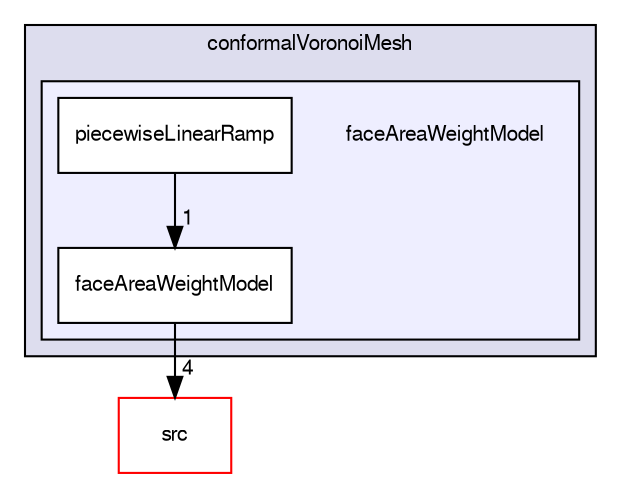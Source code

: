 digraph "applications/utilities/mesh/generation/foamyHexMesh/conformalVoronoiMesh/faceAreaWeightModel" {
  bgcolor=transparent;
  compound=true
  node [ fontsize="10", fontname="FreeSans"];
  edge [ labelfontsize="10", labelfontname="FreeSans"];
  subgraph clusterdir_a00a19acf326fc72ff321e146413b4fa {
    graph [ bgcolor="#ddddee", pencolor="black", label="conformalVoronoiMesh" fontname="FreeSans", fontsize="10", URL="dir_a00a19acf326fc72ff321e146413b4fa.html"]
  subgraph clusterdir_5268f2f1cc3735364f45cf7165d6904e {
    graph [ bgcolor="#eeeeff", pencolor="black", label="" URL="dir_5268f2f1cc3735364f45cf7165d6904e.html"];
    dir_5268f2f1cc3735364f45cf7165d6904e [shape=plaintext label="faceAreaWeightModel"];
    dir_68567fec82e3168159d643d6a19148c3 [shape=box label="faceAreaWeightModel" color="black" fillcolor="white" style="filled" URL="dir_68567fec82e3168159d643d6a19148c3.html"];
    dir_927c651491bff3a6d599ff9fe3a85f7a [shape=box label="piecewiseLinearRamp" color="black" fillcolor="white" style="filled" URL="dir_927c651491bff3a6d599ff9fe3a85f7a.html"];
  }
  }
  dir_68267d1309a1af8e8297ef4c3efbcdba [shape=box label="src" color="red" URL="dir_68267d1309a1af8e8297ef4c3efbcdba.html"];
  dir_927c651491bff3a6d599ff9fe3a85f7a->dir_68567fec82e3168159d643d6a19148c3 [headlabel="1", labeldistance=1.5 headhref="dir_000387_000386.html"];
  dir_68567fec82e3168159d643d6a19148c3->dir_68267d1309a1af8e8297ef4c3efbcdba [headlabel="4", labeldistance=1.5 headhref="dir_000386_000577.html"];
}
